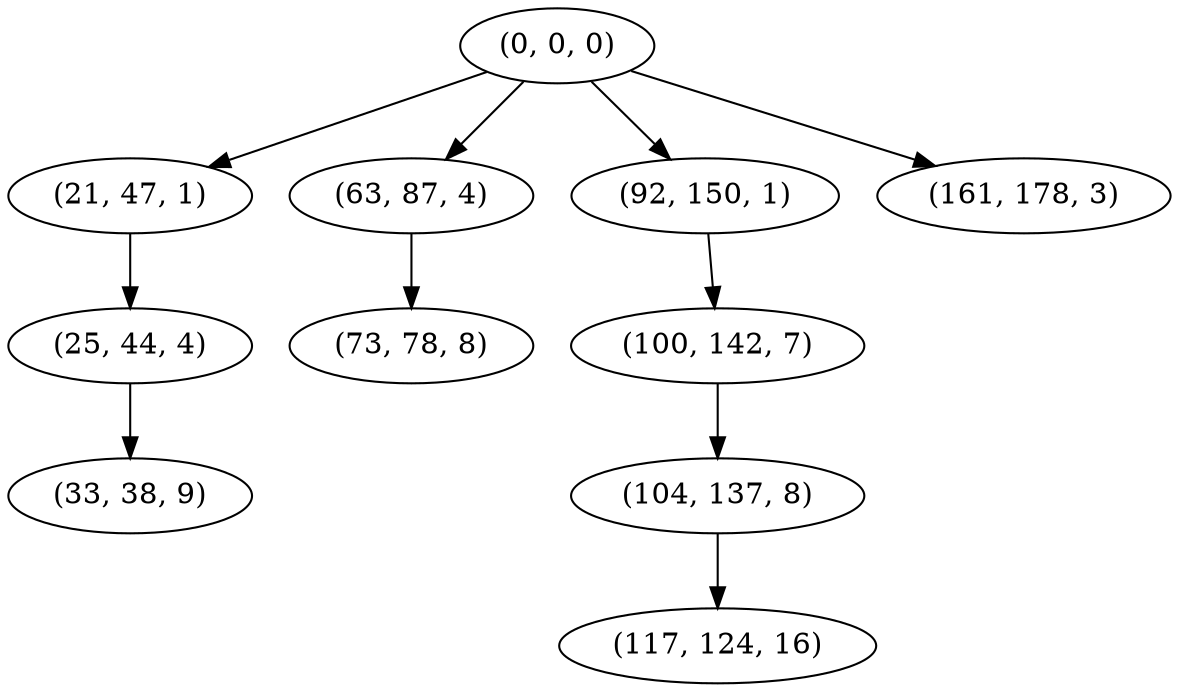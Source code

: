 digraph tree {
    "(0, 0, 0)";
    "(21, 47, 1)";
    "(25, 44, 4)";
    "(33, 38, 9)";
    "(63, 87, 4)";
    "(73, 78, 8)";
    "(92, 150, 1)";
    "(100, 142, 7)";
    "(104, 137, 8)";
    "(117, 124, 16)";
    "(161, 178, 3)";
    "(0, 0, 0)" -> "(21, 47, 1)";
    "(0, 0, 0)" -> "(63, 87, 4)";
    "(0, 0, 0)" -> "(92, 150, 1)";
    "(0, 0, 0)" -> "(161, 178, 3)";
    "(21, 47, 1)" -> "(25, 44, 4)";
    "(25, 44, 4)" -> "(33, 38, 9)";
    "(63, 87, 4)" -> "(73, 78, 8)";
    "(92, 150, 1)" -> "(100, 142, 7)";
    "(100, 142, 7)" -> "(104, 137, 8)";
    "(104, 137, 8)" -> "(117, 124, 16)";
}
